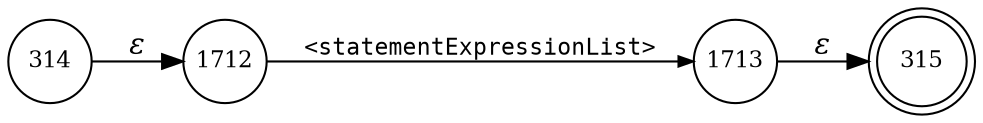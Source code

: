 digraph ATN {
rankdir=LR;
s315[fontsize=11, label="315", shape=doublecircle, fixedsize=true, width=.6];
s1712[fontsize=11,label="1712", shape=circle, fixedsize=true, width=.55, peripheries=1];
s1713[fontsize=11,label="1713", shape=circle, fixedsize=true, width=.55, peripheries=1];
s314[fontsize=11,label="314", shape=circle, fixedsize=true, width=.55, peripheries=1];
s314 -> s1712 [fontname="Times-Italic", label="&epsilon;"];
s1712 -> s1713 [fontsize=11, fontname="Courier", arrowsize=.7, label = "<statementExpressionList>", arrowhead = normal];
s1713 -> s315 [fontname="Times-Italic", label="&epsilon;"];
}